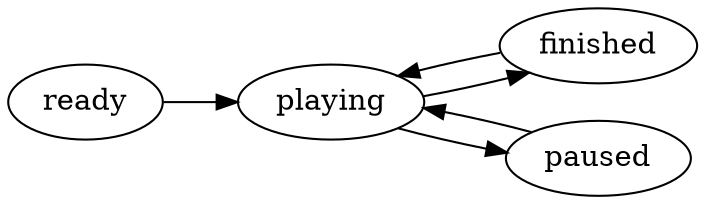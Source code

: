 digraph player_states {
	rankdir=LR
	"ready" -> "playing";
	"playing" -> "finished";
	"playing" -> "paused";
	"paused" -> "playing";
	"finished" -> "playing";
}
